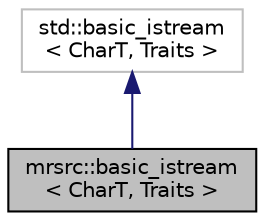 digraph "mrsrc::basic_istream&lt; CharT, Traits &gt;"
{
  edge [fontname="Helvetica",fontsize="10",labelfontname="Helvetica",labelfontsize="10"];
  node [fontname="Helvetica",fontsize="10",shape=record];
  Node2 [label="mrsrc::basic_istream\l\< CharT, Traits \>",height=0.2,width=0.4,color="black", fillcolor="grey75", style="filled", fontcolor="black"];
  Node3 -> Node2 [dir="back",color="midnightblue",fontsize="10",style="solid",fontname="Helvetica"];
  Node3 [label="std::basic_istream\l\< CharT, Traits \>",height=0.2,width=0.4,color="grey75", fillcolor="white", style="filled"];
}
